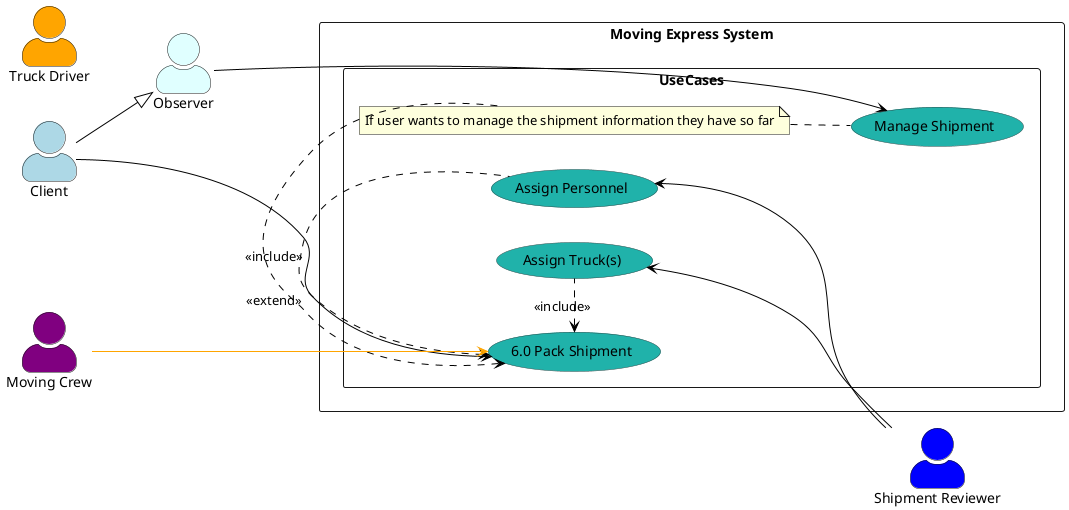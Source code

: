 @startuml

left to right direction
skinparam actorStyle awesome
skinparam usecase {
    BackgroundColor LightSeaGreen
    BorderColor DarkSlateGray
    ArrowColor Black
    ActorBorderColor black
    ActorFontName Courier
    ActorBackgroundColor<< Human >> Gold
}

actor Client as "Client" #LightBlue
actor "Moving Crew" as MovingCrew #Purple
actor "Shipment Reviewer" as ShipmentReviewer #Blue
actor "Observer" as Observer #LightCyan
actor "Truck Driver" as VanDriver #Orange

rectangle "Moving Express System" {
    rectangle UseCases {
      usecase "6.0 Pack Shipment" as UC6 #LightSeaGreen
      usecase "Manage Shipment" as UC6_1 #LightSeaGreen
      usecase "Assign Personnel" as UC6_2 #LightSeaGreen
      usecase "Assign Truck(s)" as UC6_3 #LightSeaGreen

      note "If user wants to manage the shipment information they have so far" as N1
    }
}

UC6 <. N1 : <<extend>>
N1 .. (UC6_1)
UC6 <. UC6_2 : <<include>>
UC6 <. UC6_3 : <<include>>

Client --|> Observer
Observer --> UC6_1

Client ---> UC6

MovingCrew -[#Orange]--> UC6

UC6_2 <-- ShipmentReviewer
UC6_3 <-- ShipmentReviewer

@enduml
